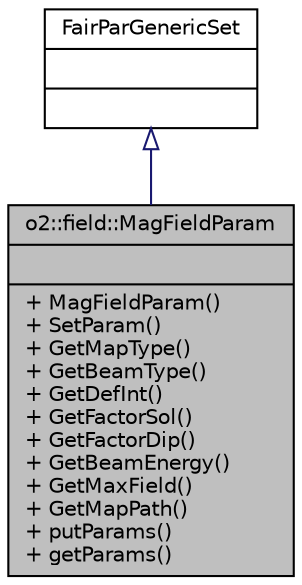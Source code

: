 digraph "o2::field::MagFieldParam"
{
 // INTERACTIVE_SVG=YES
  bgcolor="transparent";
  edge [fontname="Helvetica",fontsize="10",labelfontname="Helvetica",labelfontsize="10"];
  node [fontname="Helvetica",fontsize="10",shape=record];
  Node1 [label="{o2::field::MagFieldParam\n||+ MagFieldParam()\l+ SetParam()\l+ GetMapType()\l+ GetBeamType()\l+ GetDefInt()\l+ GetFactorSol()\l+ GetFactorDip()\l+ GetBeamEnergy()\l+ GetMaxField()\l+ GetMapPath()\l+ putParams()\l+ getParams()\l}",height=0.2,width=0.4,color="black", fillcolor="grey75", style="filled" fontcolor="black"];
  Node2 -> Node1 [dir="back",color="midnightblue",fontsize="10",style="solid",arrowtail="onormal",fontname="Helvetica"];
  Node2 [label="{FairParGenericSet\n||}",height=0.2,width=0.4,color="black",URL="$d7/dbb/classFairParGenericSet.html"];
}
